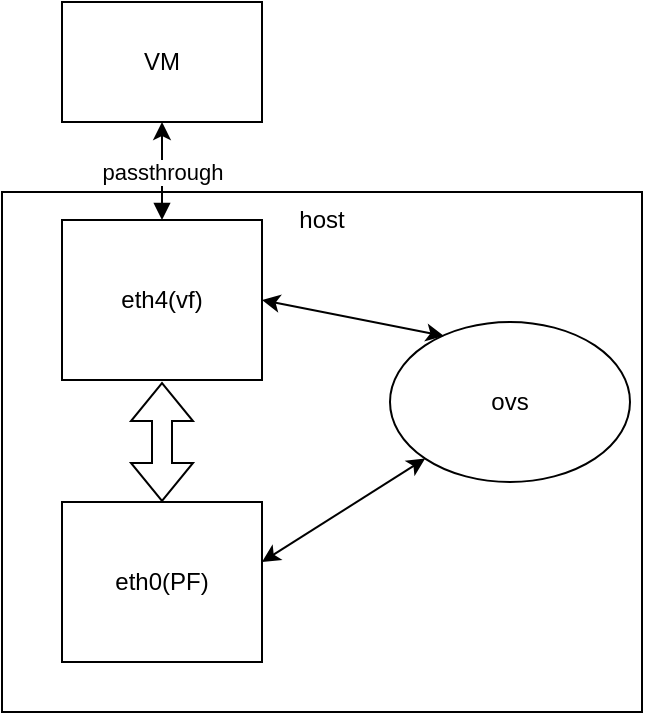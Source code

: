 <mxfile version="21.3.7" type="github">
  <diagram name="第 1 页" id="0JDSE7pcA5rbTJv79BHR">
    <mxGraphModel dx="1252" dy="786" grid="1" gridSize="10" guides="1" tooltips="1" connect="1" arrows="1" fold="1" page="1" pageScale="1" pageWidth="827" pageHeight="1169" math="0" shadow="0">
      <root>
        <mxCell id="0" />
        <mxCell id="1" parent="0" />
        <mxCell id="XhYvx_1dPJksBXFza-ul-10" value="host" style="rounded=0;whiteSpace=wrap;html=1;verticalAlign=top;" vertex="1" parent="1">
          <mxGeometry x="60" y="205" width="320" height="260" as="geometry" />
        </mxCell>
        <mxCell id="XhYvx_1dPJksBXFza-ul-1" value="eth0(PF)" style="rounded=0;whiteSpace=wrap;html=1;" vertex="1" parent="1">
          <mxGeometry x="90" y="360" width="100" height="80" as="geometry" />
        </mxCell>
        <mxCell id="XhYvx_1dPJksBXFza-ul-5" value="passthrough" style="edgeStyle=orthogonalEdgeStyle;rounded=0;orthogonalLoop=1;jettySize=auto;html=1;entryX=0.5;entryY=1;entryDx=0;entryDy=0;startArrow=block;startFill=1;" edge="1" parent="1" source="XhYvx_1dPJksBXFza-ul-2" target="XhYvx_1dPJksBXFza-ul-4">
          <mxGeometry relative="1" as="geometry" />
        </mxCell>
        <mxCell id="XhYvx_1dPJksBXFza-ul-2" value="eth4(vf)" style="rounded=0;whiteSpace=wrap;html=1;" vertex="1" parent="1">
          <mxGeometry x="90" y="219" width="100" height="80" as="geometry" />
        </mxCell>
        <mxCell id="XhYvx_1dPJksBXFza-ul-3" value="" style="shape=flexArrow;endArrow=classic;startArrow=classic;html=1;rounded=0;" edge="1" parent="1" source="XhYvx_1dPJksBXFza-ul-1">
          <mxGeometry width="100" height="100" relative="1" as="geometry">
            <mxPoint x="40" y="380" as="sourcePoint" />
            <mxPoint x="140" y="300" as="targetPoint" />
          </mxGeometry>
        </mxCell>
        <mxCell id="XhYvx_1dPJksBXFza-ul-4" value="VM" style="rounded=0;whiteSpace=wrap;html=1;" vertex="1" parent="1">
          <mxGeometry x="90" y="110" width="100" height="60" as="geometry" />
        </mxCell>
        <mxCell id="XhYvx_1dPJksBXFza-ul-7" value="ovs" style="ellipse;whiteSpace=wrap;html=1;" vertex="1" parent="1">
          <mxGeometry x="254" y="270" width="120" height="80" as="geometry" />
        </mxCell>
        <mxCell id="XhYvx_1dPJksBXFza-ul-8" value="" style="endArrow=classic;startArrow=classic;html=1;rounded=0;entryX=0;entryY=1;entryDx=0;entryDy=0;" edge="1" parent="1" target="XhYvx_1dPJksBXFza-ul-7">
          <mxGeometry width="50" height="50" relative="1" as="geometry">
            <mxPoint x="190" y="390" as="sourcePoint" />
            <mxPoint x="240" y="340" as="targetPoint" />
          </mxGeometry>
        </mxCell>
        <mxCell id="XhYvx_1dPJksBXFza-ul-9" value="" style="endArrow=classic;startArrow=classic;html=1;rounded=0;entryX=0.225;entryY=0.088;entryDx=0;entryDy=0;exitX=1;exitY=0.5;exitDx=0;exitDy=0;entryPerimeter=0;" edge="1" parent="1" source="XhYvx_1dPJksBXFza-ul-2" target="XhYvx_1dPJksBXFza-ul-7">
          <mxGeometry width="50" height="50" relative="1" as="geometry">
            <mxPoint x="200" y="322" as="sourcePoint" />
            <mxPoint x="282" y="270" as="targetPoint" />
          </mxGeometry>
        </mxCell>
      </root>
    </mxGraphModel>
  </diagram>
</mxfile>
